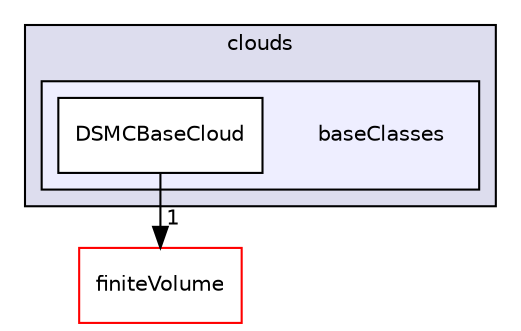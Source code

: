 digraph "src/lagrangian/DSMC/clouds/baseClasses" {
  bgcolor=transparent;
  compound=true
  node [ fontsize="10", fontname="Helvetica"];
  edge [ labelfontsize="10", labelfontname="Helvetica"];
  subgraph clusterdir_de5f31afe365503963d19e52cad41751 {
    graph [ bgcolor="#ddddee", pencolor="black", label="clouds" fontname="Helvetica", fontsize="10", URL="dir_de5f31afe365503963d19e52cad41751.html"]
  subgraph clusterdir_eda39c592276cda9226745254e8d6ab1 {
    graph [ bgcolor="#eeeeff", pencolor="black", label="" URL="dir_eda39c592276cda9226745254e8d6ab1.html"];
    dir_eda39c592276cda9226745254e8d6ab1 [shape=plaintext label="baseClasses"];
    dir_f9ce7767fa62848c262b8c9015157ff1 [shape=box label="DSMCBaseCloud" color="black" fillcolor="white" style="filled" URL="dir_f9ce7767fa62848c262b8c9015157ff1.html"];
  }
  }
  dir_9bd15774b555cf7259a6fa18f99fe99b [shape=box label="finiteVolume" color="red" URL="dir_9bd15774b555cf7259a6fa18f99fe99b.html"];
  dir_f9ce7767fa62848c262b8c9015157ff1->dir_9bd15774b555cf7259a6fa18f99fe99b [headlabel="1", labeldistance=1.5 headhref="dir_001396_000894.html"];
}
